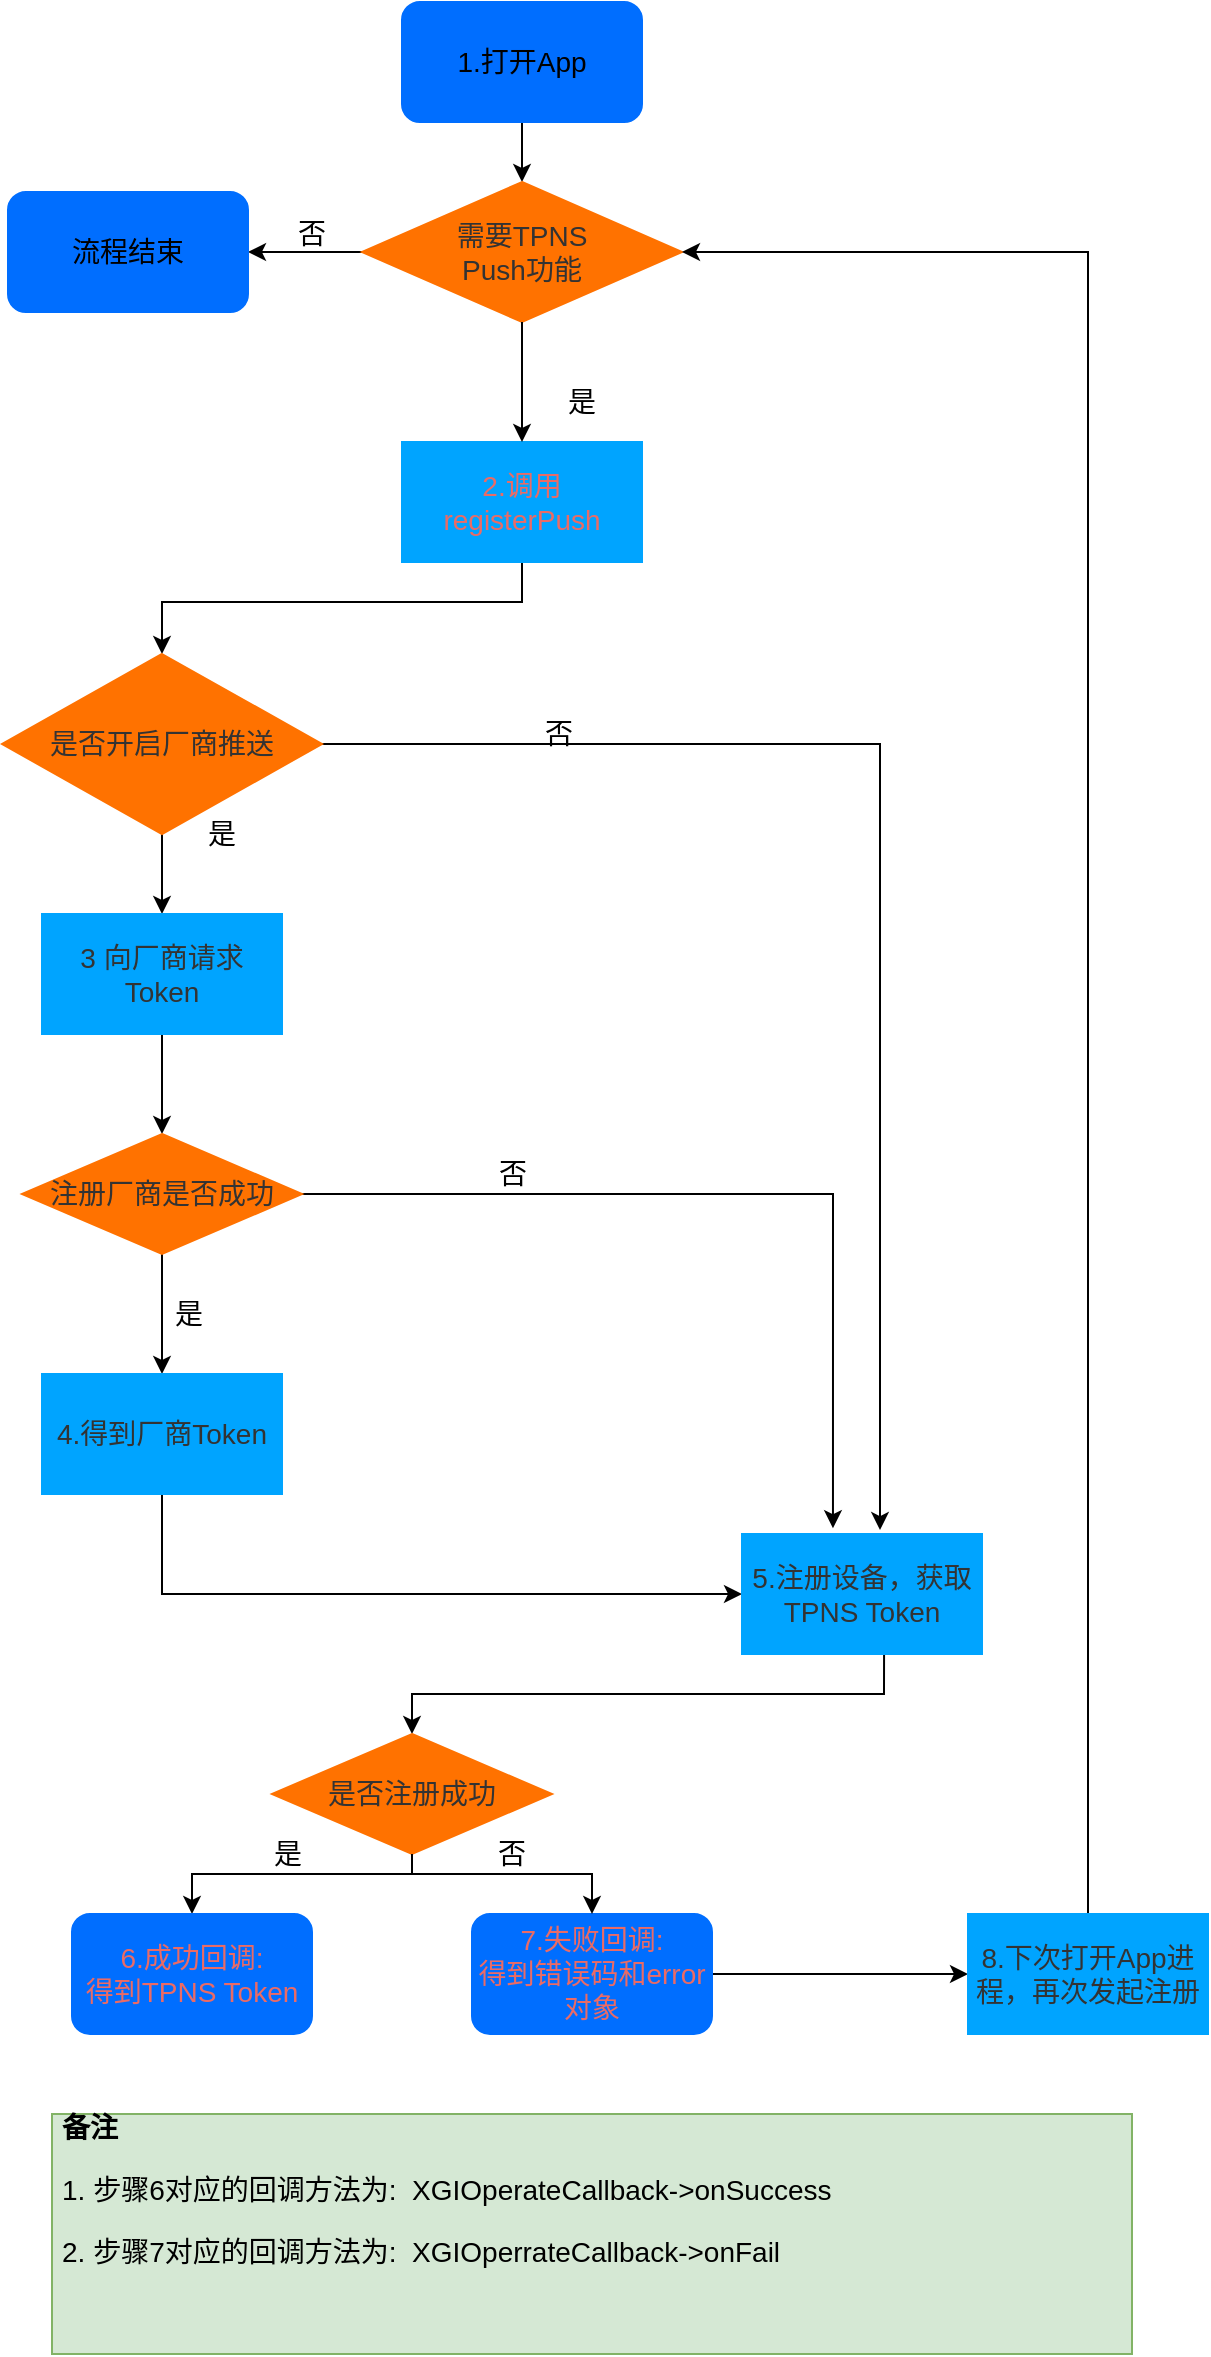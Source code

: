 <mxfile version="13.10.5" type="github">
  <diagram id="-N9uZjTop2ZxeEDGDAec" name="Page-1">
    <mxGraphModel dx="1426" dy="1816" grid="1" gridSize="10" guides="1" tooltips="1" connect="1" arrows="1" fold="1" page="1" pageScale="1" pageWidth="850" pageHeight="1100" math="0" shadow="0">
      <root>
        <mxCell id="0" />
        <mxCell id="1" parent="0" />
        <mxCell id="223" value="" style="endArrow=classic;html=1;exitX=0.5;exitY=1;exitDx=0;exitDy=0;entryX=0.5;entryY=0;entryDx=0;entryDy=0;fontSize=14;" parent="1" source="224" edge="1" target="229">
          <mxGeometry width="50" height="50" relative="1" as="geometry">
            <mxPoint x="417" y="94" as="sourcePoint" />
            <mxPoint x="417" y="114" as="targetPoint" />
          </mxGeometry>
        </mxCell>
        <mxCell id="224" value="&lt;font face=&quot;helvetica&quot; style=&quot;font-size: 14px;&quot;&gt;1.打开App&lt;/font&gt;" style="rounded=1;whiteSpace=wrap;html=1;fillColor=#006EFF;strokeColor=#006EFF;fontSize=14;" parent="1" vertex="1">
          <mxGeometry x="357" y="-6" width="120" height="60" as="geometry" />
        </mxCell>
        <mxCell id="225" style="edgeStyle=orthogonalEdgeStyle;rounded=0;orthogonalLoop=1;jettySize=auto;html=1;exitX=0.5;exitY=1;exitDx=0;exitDy=0;entryX=0.5;entryY=0;entryDx=0;entryDy=0;fontSize=14;" parent="1" source="226" target="233" edge="1">
          <mxGeometry relative="1" as="geometry">
            <mxPoint x="237" y="304" as="targetPoint" />
            <Array as="points">
              <mxPoint x="417" y="294" />
              <mxPoint x="237" y="294" />
            </Array>
          </mxGeometry>
        </mxCell>
        <mxCell id="226" value="&lt;font face=&quot;helvetica&quot; style=&quot;font-size: 14px;&quot;&gt;&lt;font color=&quot;#ea6b66&quot; style=&quot;font-size: 14px;&quot;&gt;2.调用&lt;br style=&quot;font-size: 14px;&quot;&gt;registerPush&lt;/font&gt;&lt;br style=&quot;font-size: 14px;&quot;&gt;&lt;/font&gt;" style="rounded=0;whiteSpace=wrap;html=1;fontSize=14;fillColor=#00A4FF;strokeColor=#00A4FF;" parent="1" vertex="1">
          <mxGeometry x="357" y="214" width="120" height="60" as="geometry" />
        </mxCell>
        <mxCell id="227" value="是" style="text;html=1;strokeColor=none;fillColor=none;align=center;verticalAlign=middle;whiteSpace=wrap;rounded=0;fontSize=14;" parent="1" vertex="1">
          <mxGeometry x="427" y="184" width="40" height="20" as="geometry" />
        </mxCell>
        <mxCell id="228" style="edgeStyle=orthogonalEdgeStyle;rounded=0;orthogonalLoop=1;jettySize=auto;html=1;exitX=0;exitY=0.5;exitDx=0;exitDy=0;entryX=1;entryY=0.5;entryDx=0;entryDy=0;fontSize=14;" parent="1" source="229" target="245" edge="1">
          <mxGeometry relative="1" as="geometry">
            <mxPoint x="287" y="134" as="targetPoint" />
          </mxGeometry>
        </mxCell>
        <mxCell id="229" value="需要TPNS&lt;br&gt;Push功能" style="rhombus;whiteSpace=wrap;html=1;fontColor=#333333;fontSize=14;fillColor=#FF7200;strokeColor=#FF7200;" parent="1" vertex="1">
          <mxGeometry x="337" y="84" width="160" height="70" as="geometry" />
        </mxCell>
        <mxCell id="230" value="" style="edgeStyle=orthogonalEdgeStyle;rounded=0;orthogonalLoop=1;jettySize=auto;html=1;exitX=0.5;exitY=1;exitDx=0;exitDy=0;fontSize=14;" parent="1" source="229" edge="1">
          <mxGeometry relative="1" as="geometry">
            <mxPoint x="427" y="284" as="sourcePoint" />
            <mxPoint x="417" y="214" as="targetPoint" />
          </mxGeometry>
        </mxCell>
        <mxCell id="231" style="edgeStyle=orthogonalEdgeStyle;rounded=0;orthogonalLoop=1;jettySize=auto;html=1;entryX=0.5;entryY=0;entryDx=0;entryDy=0;fontSize=14;" parent="1" source="233" target="236" edge="1">
          <mxGeometry relative="1" as="geometry">
            <mxPoint x="237" y="430" as="targetPoint" />
          </mxGeometry>
        </mxCell>
        <mxCell id="232" style="edgeStyle=orthogonalEdgeStyle;rounded=0;orthogonalLoop=1;jettySize=auto;html=1;exitX=1;exitY=0.5;exitDx=0;exitDy=0;entryX=0.575;entryY=-0.033;entryDx=0;entryDy=0;entryPerimeter=0;fontSize=14;" parent="1" source="233" target="257" edge="1">
          <mxGeometry relative="1" as="geometry" />
        </mxCell>
        <mxCell id="233" value="是否开启厂商推送" style="rhombus;whiteSpace=wrap;html=1;fontColor=#333333;fontSize=14;fillColor=#FF7200;strokeColor=#FF7200;" parent="1" vertex="1">
          <mxGeometry x="157" y="320" width="160" height="90" as="geometry" />
        </mxCell>
        <mxCell id="234" value="是" style="text;html=1;strokeColor=none;fillColor=none;align=center;verticalAlign=middle;whiteSpace=wrap;rounded=0;fontSize=14;" parent="1" vertex="1">
          <mxGeometry x="247" y="400" width="40" height="20" as="geometry" />
        </mxCell>
        <mxCell id="235" style="edgeStyle=orthogonalEdgeStyle;rounded=0;orthogonalLoop=1;jettySize=auto;html=1;exitX=0.5;exitY=1;exitDx=0;exitDy=0;entryX=0.5;entryY=0;entryDx=0;entryDy=0;fontSize=14;" parent="1" source="236" target="252" edge="1">
          <mxGeometry relative="1" as="geometry" />
        </mxCell>
        <mxCell id="236" value="3 向厂商请求 Token" style="rounded=0;whiteSpace=wrap;html=1;fontColor=#333333;fontSize=14;fillColor=#00A4FF;strokeColor=#00A4FF;" parent="1" vertex="1">
          <mxGeometry x="177" y="450" width="120" height="60" as="geometry" />
        </mxCell>
        <mxCell id="237" style="edgeStyle=orthogonalEdgeStyle;rounded=0;orthogonalLoop=1;jettySize=auto;html=1;exitX=0.592;exitY=0.983;exitDx=0;exitDy=0;entryX=0.5;entryY=0;entryDx=0;entryDy=0;exitPerimeter=0;fontSize=14;" parent="1" source="257" target="239" edge="1">
          <mxGeometry relative="1" as="geometry">
            <mxPoint x="518" y="820" as="sourcePoint" />
          </mxGeometry>
        </mxCell>
        <mxCell id="238" style="edgeStyle=orthogonalEdgeStyle;rounded=0;orthogonalLoop=1;jettySize=auto;html=1;exitX=0.5;exitY=1;exitDx=0;exitDy=0;entryX=0.5;entryY=0;entryDx=0;entryDy=0;fontSize=14;" parent="1" source="239" target="240" edge="1">
          <mxGeometry relative="1" as="geometry">
            <Array as="points">
              <mxPoint x="332" y="930" />
              <mxPoint x="212" y="930" />
            </Array>
          </mxGeometry>
        </mxCell>
        <mxCell id="239" value="是否注册成功" style="rhombus;whiteSpace=wrap;html=1;fontColor=#333333;fontSize=14;fillColor=#FF7200;strokeColor=#FF7200;" parent="1" vertex="1">
          <mxGeometry x="292" y="860" width="140" height="60" as="geometry" />
        </mxCell>
        <mxCell id="240" value="&lt;font color=&quot;#ea6b66&quot; style=&quot;font-size: 14px;&quot;&gt;6.成功回调: &lt;br style=&quot;font-size: 14px;&quot;&gt;得到TPNS Token&lt;/font&gt;" style="rounded=1;whiteSpace=wrap;html=1;fontSize=14;fillColor=#006EFF;strokeColor=#006EFF;" parent="1" vertex="1">
          <mxGeometry x="192" y="950" width="120" height="60" as="geometry" />
        </mxCell>
        <mxCell id="241" style="edgeStyle=orthogonalEdgeStyle;rounded=0;orthogonalLoop=1;jettySize=auto;html=1;exitX=1;exitY=0.5;exitDx=0;exitDy=0;entryX=0;entryY=0.5;entryDx=0;entryDy=0;fontSize=14;" parent="1" source="242" target="244" edge="1">
          <mxGeometry relative="1" as="geometry" />
        </mxCell>
        <mxCell id="242" value="&lt;font color=&quot;#ea6b66&quot; style=&quot;font-size: 14px;&quot;&gt;7.失败回调: &lt;br style=&quot;font-size: 14px;&quot;&gt;得到错误码和error对象&lt;/font&gt;" style="rounded=1;whiteSpace=wrap;html=1;fontSize=14;fillColor=#006EFF;strokeColor=#006EFF;" parent="1" vertex="1">
          <mxGeometry x="392" y="950" width="120" height="60" as="geometry" />
        </mxCell>
        <mxCell id="243" style="edgeStyle=orthogonalEdgeStyle;rounded=0;orthogonalLoop=1;jettySize=auto;html=1;exitX=0.5;exitY=0;exitDx=0;exitDy=0;entryX=1;entryY=0.5;entryDx=0;entryDy=0;fontSize=14;" parent="1" source="244" target="229" edge="1">
          <mxGeometry relative="1" as="geometry" />
        </mxCell>
        <mxCell id="244" value="8.下次打开App进程，再次发起注册" style="rounded=0;whiteSpace=wrap;html=1;fontColor=#333333;fontSize=14;fillColor=#00A4FF;strokeColor=#00A4FF;" parent="1" vertex="1">
          <mxGeometry x="640" y="950" width="120" height="60" as="geometry" />
        </mxCell>
        <mxCell id="245" value="&lt;font face=&quot;helvetica&quot; style=&quot;font-size: 14px;&quot;&gt;流程结束&lt;br style=&quot;font-size: 14px;&quot;&gt;&lt;/font&gt;" style="rounded=1;whiteSpace=wrap;html=1;fillColor=#006EFF;strokeColor=#006EFF;fontSize=14;" parent="1" vertex="1">
          <mxGeometry x="160" y="89" width="120" height="60" as="geometry" />
        </mxCell>
        <mxCell id="246" value="否" style="text;html=1;strokeColor=none;fillColor=none;align=center;verticalAlign=middle;whiteSpace=wrap;rounded=0;fontSize=14;" parent="1" vertex="1">
          <mxGeometry x="292" y="100" width="40" height="20" as="geometry" />
        </mxCell>
        <mxCell id="247" value="是" style="text;html=1;strokeColor=none;fillColor=none;align=center;verticalAlign=middle;whiteSpace=wrap;rounded=0;fontSize=14;" parent="1" vertex="1">
          <mxGeometry x="280" y="910" width="40" height="20" as="geometry" />
        </mxCell>
        <mxCell id="248" style="edgeStyle=orthogonalEdgeStyle;rounded=0;orthogonalLoop=1;jettySize=auto;html=1;entryX=0.5;entryY=0;entryDx=0;entryDy=0;exitX=0.5;exitY=1;exitDx=0;exitDy=0;fontSize=14;" parent="1" source="239" target="242" edge="1">
          <mxGeometry relative="1" as="geometry">
            <Array as="points">
              <mxPoint x="362" y="930" />
              <mxPoint x="452" y="930" />
            </Array>
          </mxGeometry>
        </mxCell>
        <mxCell id="249" value="否" style="text;html=1;strokeColor=none;fillColor=none;align=center;verticalAlign=middle;whiteSpace=wrap;rounded=0;fontSize=14;" parent="1" vertex="1">
          <mxGeometry x="392" y="910" width="40" height="20" as="geometry" />
        </mxCell>
        <mxCell id="250" style="edgeStyle=orthogonalEdgeStyle;rounded=0;orthogonalLoop=1;jettySize=auto;html=1;exitX=0.5;exitY=1;exitDx=0;exitDy=0;fontSize=14;" parent="1" source="252" target="254" edge="1">
          <mxGeometry relative="1" as="geometry" />
        </mxCell>
        <mxCell id="251" style="edgeStyle=orthogonalEdgeStyle;rounded=0;orthogonalLoop=1;jettySize=auto;html=1;exitX=1;exitY=0.5;exitDx=0;exitDy=0;entryX=0.379;entryY=-0.048;entryDx=0;entryDy=0;entryPerimeter=0;fontSize=14;" parent="1" source="252" target="257" edge="1">
          <mxGeometry relative="1" as="geometry">
            <mxPoint x="600" y="590.207" as="targetPoint" />
          </mxGeometry>
        </mxCell>
        <mxCell id="252" value="注册厂商是否成功" style="rhombus;whiteSpace=wrap;html=1;fontColor=#333333;fontSize=14;fillColor=#FF7200;strokeColor=#FF7200;" parent="1" vertex="1">
          <mxGeometry x="167" y="560" width="140" height="60" as="geometry" />
        </mxCell>
        <mxCell id="253" style="edgeStyle=orthogonalEdgeStyle;rounded=0;orthogonalLoop=1;jettySize=auto;html=1;exitX=0.5;exitY=1;exitDx=0;exitDy=0;entryX=0;entryY=0.5;entryDx=0;entryDy=0;fontSize=14;" parent="1" source="254" target="257" edge="1">
          <mxGeometry relative="1" as="geometry">
            <mxPoint x="317" y="850" as="targetPoint" />
            <Array as="points">
              <mxPoint x="237" y="790" />
            </Array>
          </mxGeometry>
        </mxCell>
        <mxCell id="254" value="4.得到厂商Token" style="rounded=0;whiteSpace=wrap;html=1;fontColor=#333333;fontSize=14;fillColor=#00A4FF;strokeColor=#00A4FF;" parent="1" vertex="1">
          <mxGeometry x="177" y="680" width="120" height="60" as="geometry" />
        </mxCell>
        <mxCell id="255" value="否" style="text;html=1;align=center;verticalAlign=middle;resizable=0;points=[];autosize=1;fontSize=14;" parent="1" vertex="1">
          <mxGeometry x="420" y="350" width="30" height="20" as="geometry" />
        </mxCell>
        <mxCell id="256" value="是" style="text;html=1;align=center;verticalAlign=middle;resizable=0;points=[];autosize=1;fontSize=14;" parent="1" vertex="1">
          <mxGeometry x="235" y="640" width="30" height="20" as="geometry" />
        </mxCell>
        <mxCell id="257" value="5.注册设备，获取TPNS Token" style="rounded=0;whiteSpace=wrap;html=1;fontColor=#333333;fontSize=14;fillColor=#00A4FF;strokeColor=#00A4FF;" parent="1" vertex="1">
          <mxGeometry x="527" y="760" width="120" height="60" as="geometry" />
        </mxCell>
        <mxCell id="258" value="否" style="text;html=1;align=center;verticalAlign=middle;resizable=0;points=[];autosize=1;fontSize=14;" parent="1" vertex="1">
          <mxGeometry x="397" y="570" width="30" height="20" as="geometry" />
        </mxCell>
        <mxCell id="-nzgm7WKdkM6JQM_r52S-259" value="&lt;h1 style=&quot;font-size: 14px;&quot;&gt;备注&lt;/h1&gt;&lt;p style=&quot;font-family: helvetica; font-size: 14px;&quot;&gt;1. 步骤6对应的回调方法为:&amp;nbsp;&amp;nbsp;XGIOperateCallback-&amp;gt;onSuccess&lt;/p&gt;&lt;p style=&quot;font-family: helvetica; font-size: 14px;&quot;&gt;2. 步骤7对应的回调方法为:&amp;nbsp; XGIOperrateCallback-&amp;gt;onFail&lt;/p&gt;&lt;p style=&quot;font-size: 14px;&quot;&gt;&lt;br style=&quot;font-size: 14px;&quot;&gt;&lt;/p&gt;" style="text;html=1;strokeColor=#82b366;fillColor=#d5e8d4;spacing=5;spacingTop=-20;whiteSpace=wrap;overflow=hidden;rounded=0;fontSize=14;" parent="1" vertex="1">
          <mxGeometry x="182" y="1050" width="540" height="120" as="geometry" />
        </mxCell>
      </root>
    </mxGraphModel>
  </diagram>
</mxfile>
